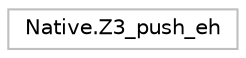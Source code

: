digraph "Graphical Class Hierarchy"
{
 // LATEX_PDF_SIZE
  edge [fontname="Helvetica",fontsize="10",labelfontname="Helvetica",labelfontsize="10"];
  node [fontname="Helvetica",fontsize="10",shape=record];
  rankdir="LR";
  Node0 [label="Native.Z3_push_eh",height=0.2,width=0.4,color="grey75", fillcolor="white", style="filled",tooltip=" "];
}
